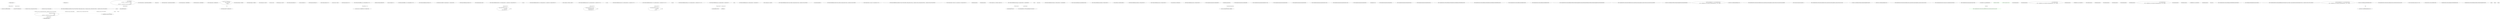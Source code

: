 digraph  {
n77 [label="CSharpx.Maybe<T>", span=""];
n78 [label="CSharpx.Just<T>", span=""];
n79 [label="System.Func<TSource, CSharpx.Maybe<TValue>>", span=""];
n80 [label="System.Func<TSource, TValue, TResult>", span=""];
n81 [label=TSource, span=""];
n0 [cluster="CSharpx.Maybe<T>.Maybe(CSharpx.MaybeType)", label="Entry CSharpx.Maybe<T>.Maybe(CSharpx.MaybeType)", span="19-19"];
n1 [cluster="CSharpx.Maybe<T>.Maybe(CSharpx.MaybeType)", label="this.tag = tag", span="21-21"];
n2 [cluster="CSharpx.Maybe<T>.Maybe(CSharpx.MaybeType)", label="Exit CSharpx.Maybe<T>.Maybe(CSharpx.MaybeType)", span="19-19"];
n3 [cluster="CSharpx.Maybe<T>.MatchNothing()", label="Entry CSharpx.Maybe<T>.MatchNothing()", span="29-29"];
n4 [cluster="CSharpx.Maybe<T>.MatchNothing()", label="return Tag == MaybeType.Nothing;", span="31-31"];
n5 [cluster="CSharpx.Maybe<T>.MatchNothing()", label="Exit CSharpx.Maybe<T>.MatchNothing()", span="29-29"];
n6 [cluster="CSharpx.Maybe<T>.MatchJust(out T)", label="Entry CSharpx.Maybe<T>.MatchJust(out T)", span="34-34"];
n7 [cluster="CSharpx.Maybe<T>.MatchJust(out T)", label="value = Tag == MaybeType.Just\r\n                ? ((Just<T>)this).Value\r\n                : default(T)", span="36-38"];
n8 [cluster="CSharpx.Maybe<T>.MatchJust(out T)", label="return Tag == MaybeType.Just;", span="39-39"];
n9 [cluster="CSharpx.Maybe<T>.MatchJust(out T)", label="Exit CSharpx.Maybe<T>.MatchJust(out T)", span="34-34"];
n10 [cluster="CSharpx.Nothing<T>.Nothing()", label="Entry CSharpx.Nothing<T>.Nothing()", span="48-48"];
n11 [cluster="CSharpx.Nothing<T>.Nothing()", label="Exit CSharpx.Nothing<T>.Nothing()", span="48-48"];
n12 [cluster="CSharpx.Just<T>.Just(T)", label="Entry CSharpx.Just<T>.Just(T)", span="58-58"];
n13 [cluster="CSharpx.Just<T>.Just(T)", label="this.value = value", span="61-61"];
n14 [cluster="CSharpx.Just<T>.Just(T)", label="Exit CSharpx.Just<T>.Just(T)", span="58-58"];
n15 [cluster="CSharpx.Maybe.Nothing<T>()", label="Entry CSharpx.Maybe.Nothing<T>()", span="75-75"];
n16 [cluster="CSharpx.Maybe.Nothing<T>()", label="return new Nothing<T>();", span="77-77"];
n17 [cluster="CSharpx.Maybe.Nothing<T>()", label="Exit CSharpx.Maybe.Nothing<T>()", span="75-75"];
n18 [cluster="CSharpx.Maybe.Just<T>(T)", label="Entry CSharpx.Maybe.Just<T>(T)", span="80-80"];
n19 [cluster="CSharpx.Maybe.Just<T>(T)", label="return new Just<T>(value);", span="82-82"];
n20 [cluster="CSharpx.Maybe.Just<T>(T)", label="Exit CSharpx.Maybe.Just<T>(T)", span="80-80"];
n21 [cluster="CSharpx.Maybe.OfEither<T1, T2>(CSharpx.Either<T1, T2>)", label="Entry CSharpx.Maybe.OfEither<T1, T2>(CSharpx.Either<T1, T2>)", span="89-89"];
n22 [cluster="CSharpx.Maybe.OfEither<T1, T2>(CSharpx.Either<T1, T2>)", label="either.Tag == Either2Type.Either1Of2", span="91-91"];
n23 [cluster="CSharpx.Maybe.OfEither<T1, T2>(CSharpx.Either<T1, T2>)", label="return new Just<T1>(((Either1Of2<T1, T2>)either).Value);", span="93-93"];
n24 [cluster="CSharpx.Maybe.OfEither<T1, T2>(CSharpx.Either<T1, T2>)", label="return new Nothing<T1>();", span="95-95"];
n25 [cluster="CSharpx.Maybe.OfEither<T1, T2>(CSharpx.Either<T1, T2>)", label="Exit CSharpx.Maybe.OfEither<T1, T2>(CSharpx.Either<T1, T2>)", span="89-89"];
n26 [cluster="CSharpx.MaybeExtensions.ToMaybe<T>(T)", label="Entry CSharpx.MaybeExtensions.ToMaybe<T>(T)", span="105-105"];
n27 [cluster="CSharpx.MaybeExtensions.ToMaybe<T>(T)", label="return Equals(value, default(T)) ? Maybe.Nothing<T>() : Maybe.Just(value);", span="107-107"];
n28 [cluster="CSharpx.MaybeExtensions.ToMaybe<T>(T)", label="Exit CSharpx.MaybeExtensions.ToMaybe<T>(T)", span="105-105"];
n29 [cluster="object.Equals(object, object)", label="Entry object.Equals(object, object)", span="0-0"];
n30 [cluster="CSharpx.MaybeExtensions.Bind<T1, T2>(CSharpx.Maybe<T1>, System.Func<T1, CSharpx.Maybe<T2>>)", label="Entry CSharpx.MaybeExtensions.Bind<T1, T2>(CSharpx.Maybe<T1>, System.Func<T1, CSharpx.Maybe<T2>>)", span="110-110"];
n31 [cluster="CSharpx.MaybeExtensions.Bind<T1, T2>(CSharpx.Maybe<T1>, System.Func<T1, CSharpx.Maybe<T2>>)", label="T1 value1", span="112-112"];
n32 [cluster="CSharpx.MaybeExtensions.Bind<T1, T2>(CSharpx.Maybe<T1>, System.Func<T1, CSharpx.Maybe<T2>>)", label="return maybe.MatchJust(out value1)\r\n                ? func(value1)\r\n                : Maybe.Nothing<T2>();", span="113-115"];
n33 [cluster="CSharpx.MaybeExtensions.Bind<T1, T2>(CSharpx.Maybe<T1>, System.Func<T1, CSharpx.Maybe<T2>>)", label="Exit CSharpx.MaybeExtensions.Bind<T1, T2>(CSharpx.Maybe<T1>, System.Func<T1, CSharpx.Maybe<T2>>)", span="110-110"];
n34 [cluster="System.Func<T, TResult>.Invoke(T)", label="Entry System.Func<T, TResult>.Invoke(T)", span="0-0"];
n35 [cluster="CSharpx.MaybeExtensions.Map<T1, T2>(CSharpx.Maybe<T1>, System.Func<T1, T2>)", label="Entry CSharpx.MaybeExtensions.Map<T1, T2>(CSharpx.Maybe<T1>, System.Func<T1, T2>)", span="118-118"];
n36 [cluster="CSharpx.MaybeExtensions.Map<T1, T2>(CSharpx.Maybe<T1>, System.Func<T1, T2>)", label="T1 value1", span="120-120"];
n37 [cluster="CSharpx.MaybeExtensions.Map<T1, T2>(CSharpx.Maybe<T1>, System.Func<T1, T2>)", label="return maybe.MatchJust(out value1)\r\n                ? Maybe.Just(func(value1))\r\n                : Maybe.Nothing<T2>();", span="121-123"];
n38 [cluster="CSharpx.MaybeExtensions.Map<T1, T2>(CSharpx.Maybe<T1>, System.Func<T1, T2>)", label="Exit CSharpx.MaybeExtensions.Map<T1, T2>(CSharpx.Maybe<T1>, System.Func<T1, T2>)", span="118-118"];
n39 [cluster="CSharpx.MaybeExtensions.Return<T1, T2>(CSharpx.Maybe<T1>, System.Func<T1, T2>, T2)", label="Entry CSharpx.MaybeExtensions.Return<T1, T2>(CSharpx.Maybe<T1>, System.Func<T1, T2>, T2)", span="126-126"];
n40 [cluster="CSharpx.MaybeExtensions.Return<T1, T2>(CSharpx.Maybe<T1>, System.Func<T1, T2>, T2)", label="T1 value1", span="128-128"];
n41 [cluster="CSharpx.MaybeExtensions.Return<T1, T2>(CSharpx.Maybe<T1>, System.Func<T1, T2>, T2)", label="return maybe.MatchJust(out value1)\r\n                ? func(value1)\r\n                : noneValue;", span="129-131"];
n42 [cluster="CSharpx.MaybeExtensions.Return<T1, T2>(CSharpx.Maybe<T1>, System.Func<T1, T2>, T2)", label="Exit CSharpx.MaybeExtensions.Return<T1, T2>(CSharpx.Maybe<T1>, System.Func<T1, T2>, T2)", span="126-126"];
n43 [cluster="CSharpx.MaybeExtensions.Do<T>(CSharpx.Maybe<T>, System.Action<T>)", label="Entry CSharpx.MaybeExtensions.Do<T>(CSharpx.Maybe<T>, System.Action<T>)", span="134-134"];
n44 [cluster="CSharpx.MaybeExtensions.Do<T>(CSharpx.Maybe<T>, System.Action<T>)", label="T value", span="136-136"];
n45 [cluster="CSharpx.MaybeExtensions.Do<T>(CSharpx.Maybe<T>, System.Action<T>)", label="maybe.MatchJust(out value)", span="137-137"];
n46 [cluster="CSharpx.MaybeExtensions.Do<T>(CSharpx.Maybe<T>, System.Action<T>)", label="action(value)", span="139-139"];
n47 [cluster="CSharpx.MaybeExtensions.Do<T>(CSharpx.Maybe<T>, System.Action<T>)", label="Exit CSharpx.MaybeExtensions.Do<T>(CSharpx.Maybe<T>, System.Action<T>)", span="134-134"];
n48 [cluster="System.Action<T>.Invoke(T)", label="Entry System.Action<T>.Invoke(T)", span="0-0"];
n49 [cluster="CSharpx.MaybeExtensions.Select<TSource, TResult>(CSharpx.Maybe<TSource>, System.Func<TSource, TResult>)", label="Entry CSharpx.MaybeExtensions.Select<TSource, TResult>(CSharpx.Maybe<TSource>, System.Func<TSource, TResult>)", span="143-143"];
n50 [cluster="CSharpx.MaybeExtensions.Select<TSource, TResult>(CSharpx.Maybe<TSource>, System.Func<TSource, TResult>)", label="return maybe.Map(selector);", span="146-146"];
n51 [cluster="CSharpx.MaybeExtensions.Select<TSource, TResult>(CSharpx.Maybe<TSource>, System.Func<TSource, TResult>)", label="Exit CSharpx.MaybeExtensions.Select<TSource, TResult>(CSharpx.Maybe<TSource>, System.Func<TSource, TResult>)", span="143-143"];
n52 [cluster="CSharpx.Maybe<T1>.Map<T1, T2>(System.Func<T1, T2>)", label="Entry CSharpx.Maybe<T1>.Map<T1, T2>(System.Func<T1, T2>)", span="118-118"];
n53 [cluster="CSharpx.MaybeExtensions.SelectMany<TSource, TValue, TResult>(CSharpx.Maybe<TSource>, System.Func<TSource, CSharpx.Maybe<TValue>>, System.Func<TSource, TValue, TResult>)", label="Entry CSharpx.MaybeExtensions.SelectMany<TSource, TValue, TResult>(CSharpx.Maybe<TSource>, System.Func<TSource, CSharpx.Maybe<TValue>>, System.Func<TSource, TValue, TResult>)", span="149-149"];
n54 [cluster="CSharpx.MaybeExtensions.SelectMany<TSource, TValue, TResult>(CSharpx.Maybe<TSource>, System.Func<TSource, CSharpx.Maybe<TValue>>, System.Func<TSource, TValue, TResult>)", label="return maybe.Bind(\r\n                sourceValue => valueSelector(sourceValue)\r\n                    .Map(\r\n                        resultValue => resultSelector(sourceValue, resultValue)));", span="154-157"];
n58 [cluster="lambda expression", label="valueSelector(sourceValue)\r\n                    .Map(\r\n                        resultValue => resultSelector(sourceValue, resultValue))", span="155-157"];
n61 [cluster="lambda expression", label="resultSelector(sourceValue, resultValue)", span="157-157"];
n55 [cluster="CSharpx.MaybeExtensions.SelectMany<TSource, TValue, TResult>(CSharpx.Maybe<TSource>, System.Func<TSource, CSharpx.Maybe<TValue>>, System.Func<TSource, TValue, TResult>)", label="Exit CSharpx.MaybeExtensions.SelectMany<TSource, TValue, TResult>(CSharpx.Maybe<TSource>, System.Func<TSource, CSharpx.Maybe<TValue>>, System.Func<TSource, TValue, TResult>)", span="149-149"];
n56 [cluster="CSharpx.Maybe<T1>.Bind<T1, T2>(System.Func<T1, CSharpx.Maybe<T2>>)", label="Entry CSharpx.Maybe<T1>.Bind<T1, T2>(System.Func<T1, CSharpx.Maybe<T2>>)", span="110-110"];
n57 [cluster="lambda expression", label="Entry lambda expression", span="155-157"];
n59 [cluster="lambda expression", label="Exit lambda expression", span="155-157"];
n60 [cluster="lambda expression", label="Entry lambda expression", span="157-157"];
n62 [cluster="lambda expression", label="Exit lambda expression", span="157-157"];
n63 [cluster="System.Func<T1, T2, TResult>.Invoke(T1, T2)", label="Entry System.Func<T1, T2, TResult>.Invoke(T1, T2)", span="0-0"];
n64 [cluster="CSharpx.MaybeExtensions.FromJust<T>(CSharpx.Maybe<T>, System.Exception)", label="Entry CSharpx.MaybeExtensions.FromJust<T>(CSharpx.Maybe<T>, System.Exception)", span="160-160"];
n65 [cluster="CSharpx.MaybeExtensions.FromJust<T>(CSharpx.Maybe<T>, System.Exception)", label="T value", span="162-162"];
n66 [cluster="CSharpx.MaybeExtensions.FromJust<T>(CSharpx.Maybe<T>, System.Exception)", label="maybe.MatchJust(out value)", span="163-163"];
n68 [cluster="CSharpx.MaybeExtensions.FromJust<T>(CSharpx.Maybe<T>, System.Exception)", label="throw exceptionToThrow ?? new ArgumentException(''Value empty.'');", span="167-167"];
n67 [cluster="CSharpx.MaybeExtensions.FromJust<T>(CSharpx.Maybe<T>, System.Exception)", label="return value;", span="165-165"];
n69 [cluster="CSharpx.MaybeExtensions.FromJust<T>(CSharpx.Maybe<T>, System.Exception)", label="Exit CSharpx.MaybeExtensions.FromJust<T>(CSharpx.Maybe<T>, System.Exception)", span="160-160"];
n70 [cluster="System.ArgumentException.ArgumentException(string)", label="Entry System.ArgumentException.ArgumentException(string)", span="0-0"];
n71 [cluster="CSharpx.MaybeExtensions.IsNothing<T>(CSharpx.Maybe<T>)", label="Entry CSharpx.MaybeExtensions.IsNothing<T>(CSharpx.Maybe<T>)", span="170-170"];
n72 [cluster="CSharpx.MaybeExtensions.IsNothing<T>(CSharpx.Maybe<T>)", label="return maybe.Tag == MaybeType.Nothing;", span="172-172"];
n73 [cluster="CSharpx.MaybeExtensions.IsNothing<T>(CSharpx.Maybe<T>)", label="Exit CSharpx.MaybeExtensions.IsNothing<T>(CSharpx.Maybe<T>)", span="170-170"];
n74 [cluster="CSharpx.MaybeExtensions.IsJust<T>(CSharpx.Maybe<T>)", label="Entry CSharpx.MaybeExtensions.IsJust<T>(CSharpx.Maybe<T>)", span="175-175"];
n75 [cluster="CSharpx.MaybeExtensions.IsJust<T>(CSharpx.Maybe<T>)", label="return maybe.Tag == MaybeType.Just;", span="177-177"];
n76 [cluster="CSharpx.MaybeExtensions.IsJust<T>(CSharpx.Maybe<T>)", label="Exit CSharpx.MaybeExtensions.IsJust<T>(CSharpx.Maybe<T>)", span="175-175"];
m0_9 [cluster="CommandLine.OptionAttribute.CreateOptionInfo()", file="HelpText.cs", label="Entry CommandLine.OptionAttribute.CreateOptionInfo()", span="77-77"];
m0_10 [cluster="CommandLine.OptionAttribute.CreateOptionInfo()", file="HelpText.cs", label="return new OptionInfo(ShortName, LongName);", span="79-79"];
m0_11 [cluster="CommandLine.OptionAttribute.CreateOptionInfo()", file="HelpText.cs", label="Exit CommandLine.OptionAttribute.CreateOptionInfo()", span="77-77"];
m0_12 [cluster="CommandLine.Parsing.OptionInfo.OptionInfo(char?, string)", file="HelpText.cs", label="Entry CommandLine.Parsing.OptionInfo.OptionInfo(char?, string)", span="78-78"];
m0_3 [cluster="CommandLine.OptionAttribute.OptionAttribute(char)", file="HelpText.cs", label="Entry CommandLine.OptionAttribute.OptionAttribute(char)", span="49-49"];
m0_4 [cluster="CommandLine.OptionAttribute.OptionAttribute(char)", file="HelpText.cs", label="Exit CommandLine.OptionAttribute.OptionAttribute(char)", span="49-49"];
m0_7 [cluster="CommandLine.OptionAttribute.OptionAttribute(char, string)", file="HelpText.cs", label="Entry CommandLine.OptionAttribute.OptionAttribute(char, string)", span="68-68"];
m0_8 [cluster="CommandLine.OptionAttribute.OptionAttribute(char, string)", file="HelpText.cs", label="Exit CommandLine.OptionAttribute.OptionAttribute(char, string)", span="68-68"];
m0_0 [cluster="CommandLine.OptionAttribute.OptionAttribute()", file="HelpText.cs", label="Entry CommandLine.OptionAttribute.OptionAttribute()", span="40-40"];
m0_1 [cluster="CommandLine.OptionAttribute.OptionAttribute()", file="HelpText.cs", label="AutoLongName = true", span="42-42"];
m0_2 [cluster="CommandLine.OptionAttribute.OptionAttribute()", file="HelpText.cs", label="Exit CommandLine.OptionAttribute.OptionAttribute()", span="40-40"];
m0_5 [cluster="CommandLine.OptionAttribute.OptionAttribute(string)", file="HelpText.cs", label="Entry CommandLine.OptionAttribute.OptionAttribute(string)", span="58-58"];
m0_6 [cluster="CommandLine.OptionAttribute.OptionAttribute(string)", file="HelpText.cs", label="Exit CommandLine.OptionAttribute.OptionAttribute(string)", span="58-58"];
m0_13 [file="HelpText.cs", label="CommandLine.OptionAttribute", span=""];
m1_4 [cluster="CommandLine.Tests.Unit.Parser.FakeOptionsWithPreBuiltParserState.FakeOptionsWithPreBuiltParserState()", file="UnParserExtensions.cs", label="Entry CommandLine.Tests.Unit.Parser.FakeOptionsWithPreBuiltParserState.FakeOptionsWithPreBuiltParserState()", span="21-21"];
m1_6 [cluster="CommandLine.Tests.Unit.Parser.FakeOptionsWithPreBuiltParserState.FakeOptionsWithPreBuiltParserState()", file="UnParserExtensions.cs", label="Exit CommandLine.Tests.Unit.Parser.FakeOptionsWithPreBuiltParserState.FakeOptionsWithPreBuiltParserState()", span="21-21"];
m1_0 [cluster="CommandLine.Tests.Unit.Parser.FakeParserState.FakeParserState()", file="UnParserExtensions.cs", label="Entry CommandLine.Tests.Unit.Parser.FakeParserState.FakeParserState()", span="11-11"];
m1_2 [cluster="CommandLine.Tests.Unit.Parser.FakeParserState.FakeParserState()", file="UnParserExtensions.cs", label="Exit CommandLine.Tests.Unit.Parser.FakeParserState.FakeParserState()", span="11-11"];
m1_44 [cluster="CommandLine.Tests.Unit.Parser.FakeOptionsWithParserStateAttributeAppliedInWrongWayAndNotInitialized.FakeOptionsWithParserStateAttributeAppliedInWrongWayAndNotInitialized()", file="UnParserExtensions.cs", label="Entry CommandLine.Tests.Unit.Parser.FakeOptionsWithParserStateAttributeAppliedInWrongWayAndNotInitialized.FakeOptionsWithParserStateAttributeAppliedInWrongWayAndNotInitialized()", span="52-52"];
m1_39 [cluster="CommandLine.Tests.Unit.Parser.ParserStateFixture.Parser_state_attribute_should_be_applied_to_a_property_of_the_correct_type_also_if_not_initialized()", file="UnParserExtensions.cs", label="Entry CommandLine.Tests.Unit.Parser.ParserStateFixture.Parser_state_attribute_should_be_applied_to_a_property_of_the_correct_type_also_if_not_initialized()", span="86-86"];
m1_40 [cluster="CommandLine.Tests.Unit.Parser.ParserStateFixture.Parser_state_attribute_should_be_applied_to_a_property_of_the_correct_type_also_if_not_initialized()", file="UnParserExtensions.cs", label="var options = new FakeOptionsWithParserStateAttributeAppliedInWrongWayAndNotInitialized()", span="88-88"];
m1_41 [cluster="CommandLine.Tests.Unit.Parser.ParserStateFixture.Parser_state_attribute_should_be_applied_to_a_property_of_the_correct_type_also_if_not_initialized()", file="UnParserExtensions.cs", label="Assert.ThrowsDelegate act = () => new CommandLine.Parser(\r\n                with => with.HelpWriter = new StringWriter()).ParseArguments(new[] { ''--foo'' }, options)", span="90-91"];
m1_42 [cluster="CommandLine.Tests.Unit.Parser.ParserStateFixture.Parser_state_attribute_should_be_applied_to_a_property_of_the_correct_type_also_if_not_initialized()", file="UnParserExtensions.cs", label="Assert.Throws<InvalidOperationException>(act)", span="93-93"];
m1_43 [cluster="CommandLine.Tests.Unit.Parser.ParserStateFixture.Parser_state_attribute_should_be_applied_to_a_property_of_the_correct_type_also_if_not_initialized()", file="UnParserExtensions.cs", label="Exit CommandLine.Tests.Unit.Parser.ParserStateFixture.Parser_state_attribute_should_be_applied_to_a_property_of_the_correct_type_also_if_not_initialized()", span="86-86"];
m1_27 [cluster="System.IO.StringWriter.StringWriter()", file="UnParserExtensions.cs", label="Entry System.IO.StringWriter.StringWriter()", span="0-0"];
m1_28 [cluster="CommandLine.Tests.Unit.Parser.ParserStateFixture.Parser_state_attribute_should_be_applied_to_a_property_of_the_correct_type()", file="UnParserExtensions.cs", label="Entry CommandLine.Tests.Unit.Parser.ParserStateFixture.Parser_state_attribute_should_be_applied_to_a_property_of_the_correct_type()", span="75-75"];
m1_29 [cluster="CommandLine.Tests.Unit.Parser.ParserStateFixture.Parser_state_attribute_should_be_applied_to_a_property_of_the_correct_type()", file="UnParserExtensions.cs", label="var options = new FakeOptionsWithParserStateAttributeAppliedInWrongWay()", span="77-77"];
m1_31 [cluster="CommandLine.Tests.Unit.Parser.ParserStateFixture.Parser_state_attribute_should_be_applied_to_a_property_of_the_correct_type()", file="UnParserExtensions.cs", label="Assert.Throws<InvalidOperationException>(act)", span="82-82"];
m1_32 [cluster="CommandLine.Tests.Unit.Parser.ParserStateFixture.Parser_state_attribute_should_be_applied_to_a_property_of_the_correct_type()", file="UnParserExtensions.cs", label="Exit CommandLine.Tests.Unit.Parser.ParserStateFixture.Parser_state_attribute_should_be_applied_to_a_property_of_the_correct_type()", span="75-75"];
m1_22 [cluster="CommandLine.Parser.Parser(System.Action<CommandLine.ParserSettings>)", file="UnParserExtensions.cs", label="Entry CommandLine.Parser.Parser(System.Action<CommandLine.ParserSettings>)", span="85-85"];
m1_23 [cluster="CommandLine.Parser.ParseArguments(string[], object)", file="UnParserExtensions.cs", label="Entry CommandLine.Parser.ParseArguments(string[], object)", span="140-140"];
m1_10 [cluster="CommandLine.Infrastructure.EnumerableExtensions.PairwiseImpl<TSource, TResult>(System.Collections.Generic.IEnumerable<TSource>, System.Func<TSource, TSource, TResult>)", file="UnParserExtensions.cs", label="var enumerator = source.GetEnumerator()", span="20-20"];
m1_11 [cluster="CommandLine.Infrastructure.EnumerableExtensions.PairwiseImpl<TSource, TResult>(System.Collections.Generic.IEnumerable<TSource>, System.Func<TSource, TSource, TResult>)", color=green, community=0, file="UnParserExtensions.cs", label="enumerator.MoveNext()", prediction=0, span="22-22"];
m1_12 [cluster="CommandLine.Infrastructure.EnumerableExtensions.PairwiseImpl<TSource, TResult>(System.Collections.Generic.IEnumerable<TSource>, System.Func<TSource, TSource, TResult>)", color=green, community=0, file="UnParserExtensions.cs", label="var left = enumerator.Current", prediction=1, span="24-24"];
m1_19 [cluster="lambda expression", file="UnParserExtensions.cs", label="Entry lambda expression", span="68-69"];
m1_48 [cluster="lambda expression", file="UnParserExtensions.cs", label="Entry lambda expression", span="91-91"];
m1_20 [cluster="lambda expression", file="UnParserExtensions.cs", label="new CommandLine.Parser(\r\n                with => with.HelpWriter = new StringWriter()).ParseArguments(new[] { ''--bar'' }, options)", span="68-69"];
m1_21 [cluster="lambda expression", file="UnParserExtensions.cs", label="Exit lambda expression", span="68-69"];
m1_25 [cluster="lambda expression", file="UnParserExtensions.cs", label="with.HelpWriter = new StringWriter()", span="69-69"];
m1_24 [cluster="lambda expression", file="UnParserExtensions.cs", label="Entry lambda expression", span="69-69"];
m1_26 [cluster="lambda expression", file="UnParserExtensions.cs", label="Exit lambda expression", span="69-69"];
m1_33 [cluster="lambda expression", file="UnParserExtensions.cs", label="Entry lambda expression", span="79-80"];
m1_35 [cluster="lambda expression", file="UnParserExtensions.cs", label="Exit lambda expression", span="79-80"];
m1_36 [cluster="lambda expression", file="UnParserExtensions.cs", label="Entry lambda expression", span="80-80"];
m1_38 [cluster="lambda expression", file="UnParserExtensions.cs", label="Exit lambda expression", span="80-80"];
m1_46 [cluster="lambda expression", file="UnParserExtensions.cs", label="new CommandLine.Parser(\r\n                with => with.HelpWriter = new StringWriter()).ParseArguments(new[] { ''--foo'' }, options)", span="90-91"];
m1_45 [cluster="lambda expression", file="UnParserExtensions.cs", label="Entry lambda expression", span="90-91"];
m1_47 [cluster="lambda expression", file="UnParserExtensions.cs", label="Exit lambda expression", span="90-91"];
m1_49 [cluster="lambda expression", file="UnParserExtensions.cs", label="with.HelpWriter = new StringWriter()", span="91-91"];
m1_50 [cluster="lambda expression", file="UnParserExtensions.cs", label="Exit lambda expression", span="91-91"];
m1_18 [cluster="Unk.>", file="UnParserExtensions.cs", label="Entry Unk.>", span=""];
m1_7 [cluster="CommandLine.Tests.Unit.Parser.FakeOptionsWithPreBuiltParserState.GetUsage()", file="UnParserExtensions.cs", label="Entry CommandLine.Tests.Unit.Parser.FakeOptionsWithPreBuiltParserState.GetUsage()", span="26-26"];
m1_8 [cluster="CommandLine.Tests.Unit.Parser.FakeOptionsWithPreBuiltParserState.GetUsage()", file="UnParserExtensions.cs", label="return ''FakeOptionsWithPreBuiltParserState::GetUsage()'';", span="28-28"];
m1_9 [cluster="CommandLine.Infrastructure.EnumerableExtensions.PairwiseImpl<TSource, TResult>(System.Collections.Generic.IEnumerable<TSource>, System.Func<TSource, TSource, TResult>)", file="UnParserExtensions.cs", label="Entry CommandLine.Infrastructure.EnumerableExtensions.PairwiseImpl<TSource, TResult>(System.Collections.Generic.IEnumerable<TSource>, System.Func<TSource, TSource, TResult>)", span="18-18"];
m1_13 [cluster="CommandLine.Tests.Unit.Parser.ParserStateFixture.Parser_state_instance_should_not_pre_built()", color=green, community=0, file="UnParserExtensions.cs", label="Entry CommandLine.Tests.Unit.Parser.ParserStateFixture.Parser_state_instance_should_not_pre_built()", prediction=2, span="64-64"];
m1_15 [cluster="CommandLine.Tests.Unit.Parser.ParserStateFixture.Parser_state_instance_should_not_pre_built()", file="UnParserExtensions.cs", label="Assert.ThrowsDelegate act = () => new CommandLine.Parser(\r\n                with => with.HelpWriter = new StringWriter()).ParseArguments(new[] { ''--bar'' }, options)", span="68-69"];
m1_16 [cluster="CommandLine.Tests.Unit.Parser.ParserStateFixture.Parser_state_instance_should_not_pre_built()", file="UnParserExtensions.cs", label="Assert.Throws<InvalidOperationException>(act)", span="71-71"];
m1_14 [cluster="CommandLine.Tests.Unit.Parser.ParserStateFixture.Parser_state_instance_should_not_pre_built()", file="UnParserExtensions.cs", label="var options = new FakeOptionsWithPreBuiltParserState()", span="66-66"];
m1_17 [cluster="CommandLine.Tests.Unit.Parser.ParserStateFixture.Parser_state_instance_should_not_pre_built()", file="UnParserExtensions.cs", label="Exit CommandLine.Tests.Unit.Parser.ParserStateFixture.Parser_state_instance_should_not_pre_built()", span="64-64"];
m1_3 [cluster="System.Collections.Generic.List<T>.List()", file="UnParserExtensions.cs", label="Entry System.Collections.Generic.List<T>.List()", span="0-0"];
m1_51 [file="UnParserExtensions.cs", label="CommandLine.Tests.Unit.Parser.FakeParserState", span=""];
m1_52 [file="UnParserExtensions.cs", label="CommandLine.Tests.Unit.Parser.FakeOptionsWithPreBuiltParserState", span=""];
m1_53 [file="UnParserExtensions.cs", label="CommandLine.Tests.Unit.Parser.FakeOptionsWithParserStateAttributeAppliedInWrongWay", span=""];
m1_54 [file="UnParserExtensions.cs", label=options, span=""];
m1_55 [file="UnParserExtensions.cs", label=options, span=""];
m1_56 [file="UnParserExtensions.cs", label=options, span=""];
n77 -> n4  [color=darkseagreen4, key=1, label="CSharpx.Maybe<T>", style=dashed];
n77 -> n8  [color=darkseagreen4, key=1, label="CSharpx.Maybe<T>", style=dashed];
n79 -> n58  [color=darkseagreen4, key=1, label="System.Func<TSource, CSharpx.Maybe<TValue>>", style=dashed];
n80 -> n58  [color=darkseagreen4, key=1, label="System.Func<TSource, TValue, TResult>", style=dashed];
n80 -> n61  [color=darkseagreen4, key=1, label="System.Func<TSource, TValue, TResult>", style=dashed];
n81 -> n61  [color=darkseagreen4, key=1, label=TSource, style=dashed];
n7 -> n9  [color=darkseagreen4, key=1, label="out T", style=dashed];
n21 -> n23  [color=darkseagreen4, key=1, label="CSharpx.Either<T1, T2>", style=dashed];
n30 -> n32  [color=darkseagreen4, key=1, label="CSharpx.Maybe<T1>", style=dashed];
n32 -> n32  [color=darkseagreen4, key=1, label=value1, style=dashed];
n35 -> n37  [color=darkseagreen4, key=1, label="CSharpx.Maybe<T1>", style=dashed];
n37 -> n37  [color=darkseagreen4, key=1, label=value1, style=dashed];
n39 -> n41  [color=darkseagreen4, key=1, label="CSharpx.Maybe<T1>", style=dashed];
n41 -> n41  [color=darkseagreen4, key=1, label=value1, style=dashed];
n43 -> n45  [color=darkseagreen4, key=1, label="CSharpx.Maybe<T>", style=dashed];
n43 -> n46  [color=darkseagreen4, key=1, label="System.Action<T>", style=dashed];
n53 -> n58  [color=darkseagreen4, key=1, label="System.Func<TSource, CSharpx.Maybe<TValue>>", style=dashed];
n53 -> n61  [color=darkseagreen4, key=1, label="System.Func<TSource, TValue, TResult>", style=dashed];
n54 -> n57  [color=darkseagreen4, key=1, label="lambda expression", style=dashed];
n58 -> n60  [color=darkseagreen4, key=1, label="lambda expression", style=dashed];
n57 -> n61  [color=darkseagreen4, key=1, label=TSource, style=dashed];
n64 -> n66  [color=darkseagreen4, key=1, label="CSharpx.Maybe<T>", style=dashed];
n64 -> n68  [color=darkseagreen4, key=1, label="System.Exception", style=dashed];
m0_13 -> m0_10  [color=darkseagreen4, key=1, label="CommandLine.OptionAttribute", style=dashed];
m1_10 -> m1_13  [color=green, key=1, label=enumerator, style=dashed];
m1_14 -> m1_16  [color=darkseagreen4, key=1, label=right, style=dashed];
}
